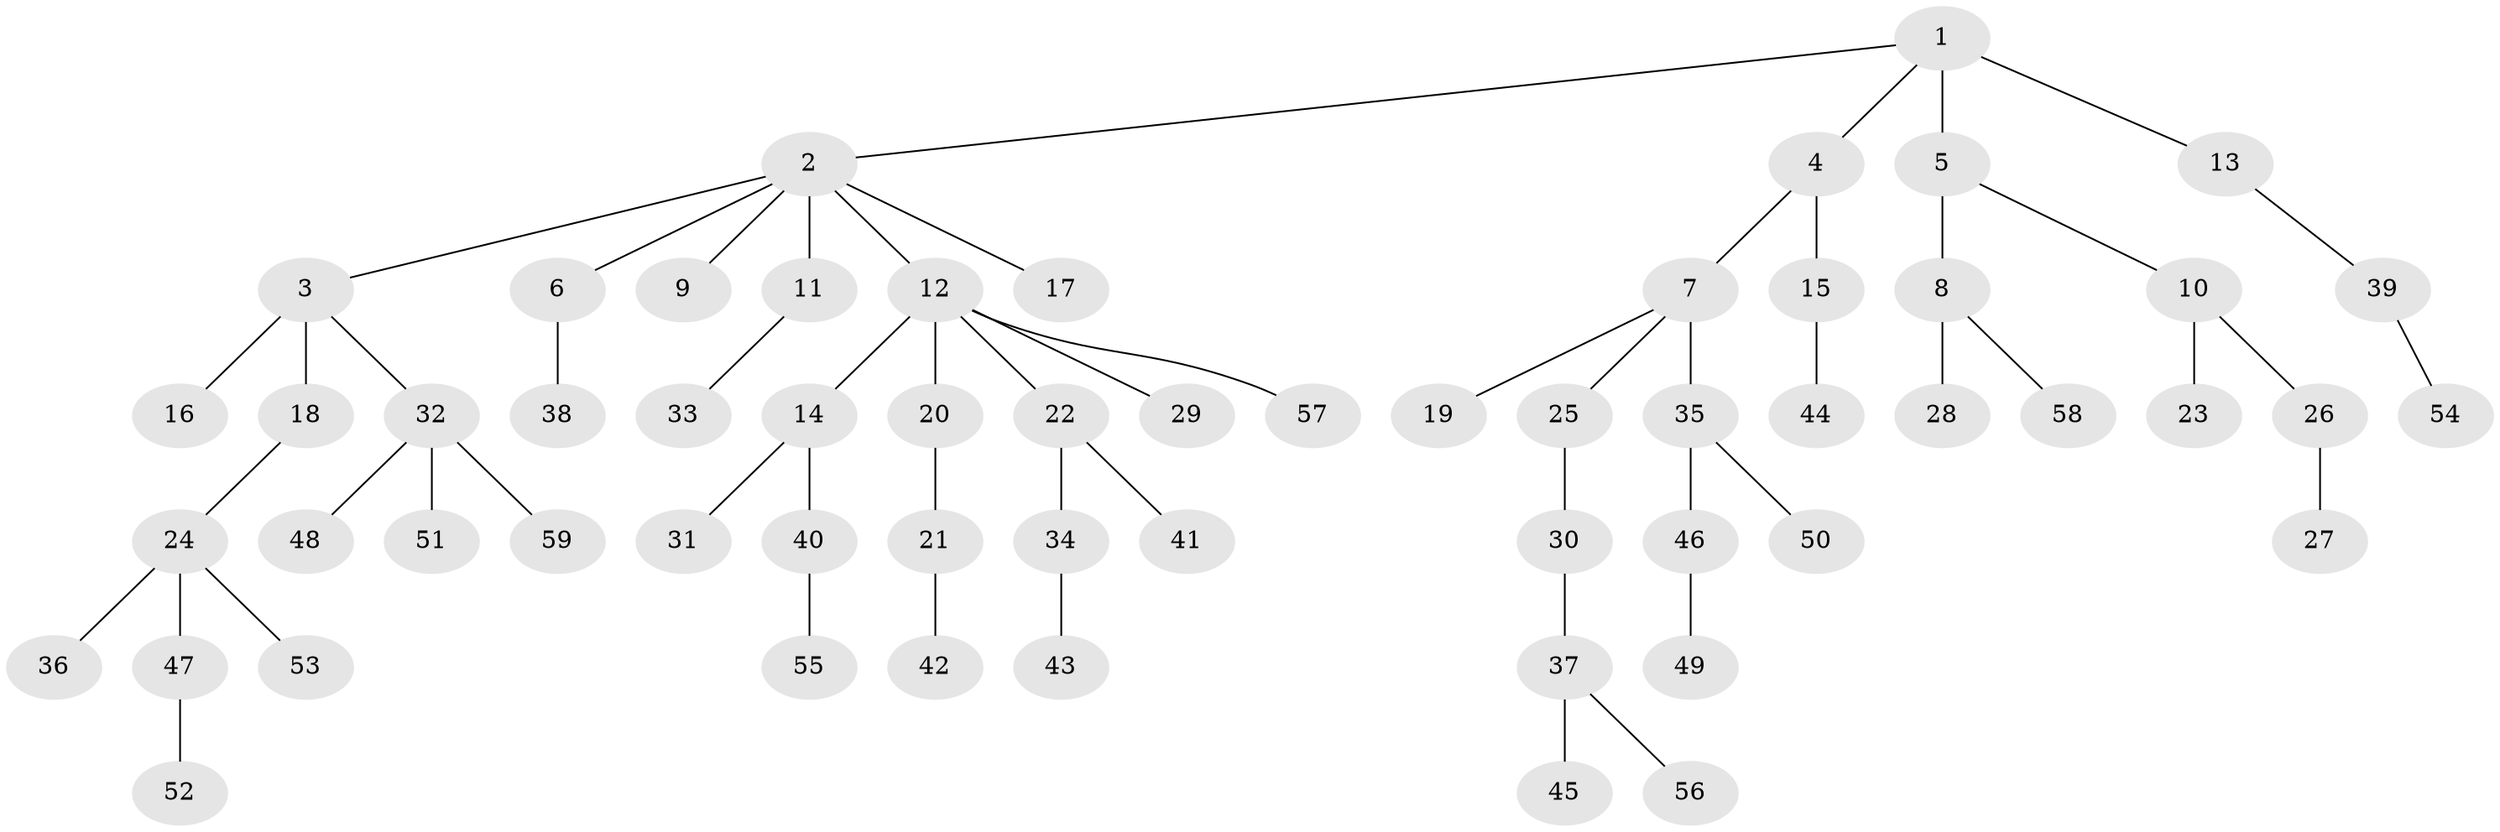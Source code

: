 // original degree distribution, {6: 0.026785714285714284, 8: 0.008928571428571428, 4: 0.03571428571428571, 2: 0.23214285714285715, 3: 0.16071428571428573, 1: 0.5089285714285714, 7: 0.008928571428571428, 5: 0.017857142857142856}
// Generated by graph-tools (version 1.1) at 2025/36/03/09/25 02:36:39]
// undirected, 59 vertices, 58 edges
graph export_dot {
graph [start="1"]
  node [color=gray90,style=filled];
  1;
  2;
  3;
  4;
  5;
  6;
  7;
  8;
  9;
  10;
  11;
  12;
  13;
  14;
  15;
  16;
  17;
  18;
  19;
  20;
  21;
  22;
  23;
  24;
  25;
  26;
  27;
  28;
  29;
  30;
  31;
  32;
  33;
  34;
  35;
  36;
  37;
  38;
  39;
  40;
  41;
  42;
  43;
  44;
  45;
  46;
  47;
  48;
  49;
  50;
  51;
  52;
  53;
  54;
  55;
  56;
  57;
  58;
  59;
  1 -- 2 [weight=1.0];
  1 -- 4 [weight=1.0];
  1 -- 5 [weight=2.0];
  1 -- 13 [weight=1.0];
  2 -- 3 [weight=1.0];
  2 -- 6 [weight=1.0];
  2 -- 9 [weight=1.0];
  2 -- 11 [weight=1.0];
  2 -- 12 [weight=1.0];
  2 -- 17 [weight=1.0];
  3 -- 16 [weight=2.0];
  3 -- 18 [weight=1.0];
  3 -- 32 [weight=1.0];
  4 -- 7 [weight=1.0];
  4 -- 15 [weight=1.0];
  5 -- 8 [weight=1.0];
  5 -- 10 [weight=1.0];
  6 -- 38 [weight=1.0];
  7 -- 19 [weight=1.0];
  7 -- 25 [weight=1.0];
  7 -- 35 [weight=1.0];
  8 -- 28 [weight=2.0];
  8 -- 58 [weight=1.0];
  10 -- 23 [weight=2.0];
  10 -- 26 [weight=1.0];
  11 -- 33 [weight=1.0];
  12 -- 14 [weight=1.0];
  12 -- 20 [weight=1.0];
  12 -- 22 [weight=1.0];
  12 -- 29 [weight=1.0];
  12 -- 57 [weight=1.0];
  13 -- 39 [weight=1.0];
  14 -- 31 [weight=2.0];
  14 -- 40 [weight=1.0];
  15 -- 44 [weight=1.0];
  18 -- 24 [weight=1.0];
  20 -- 21 [weight=3.0];
  21 -- 42 [weight=1.0];
  22 -- 34 [weight=1.0];
  22 -- 41 [weight=1.0];
  24 -- 36 [weight=1.0];
  24 -- 47 [weight=1.0];
  24 -- 53 [weight=1.0];
  25 -- 30 [weight=1.0];
  26 -- 27 [weight=1.0];
  30 -- 37 [weight=1.0];
  32 -- 48 [weight=1.0];
  32 -- 51 [weight=1.0];
  32 -- 59 [weight=2.0];
  34 -- 43 [weight=1.0];
  35 -- 46 [weight=1.0];
  35 -- 50 [weight=1.0];
  37 -- 45 [weight=2.0];
  37 -- 56 [weight=1.0];
  39 -- 54 [weight=1.0];
  40 -- 55 [weight=1.0];
  46 -- 49 [weight=1.0];
  47 -- 52 [weight=1.0];
}
